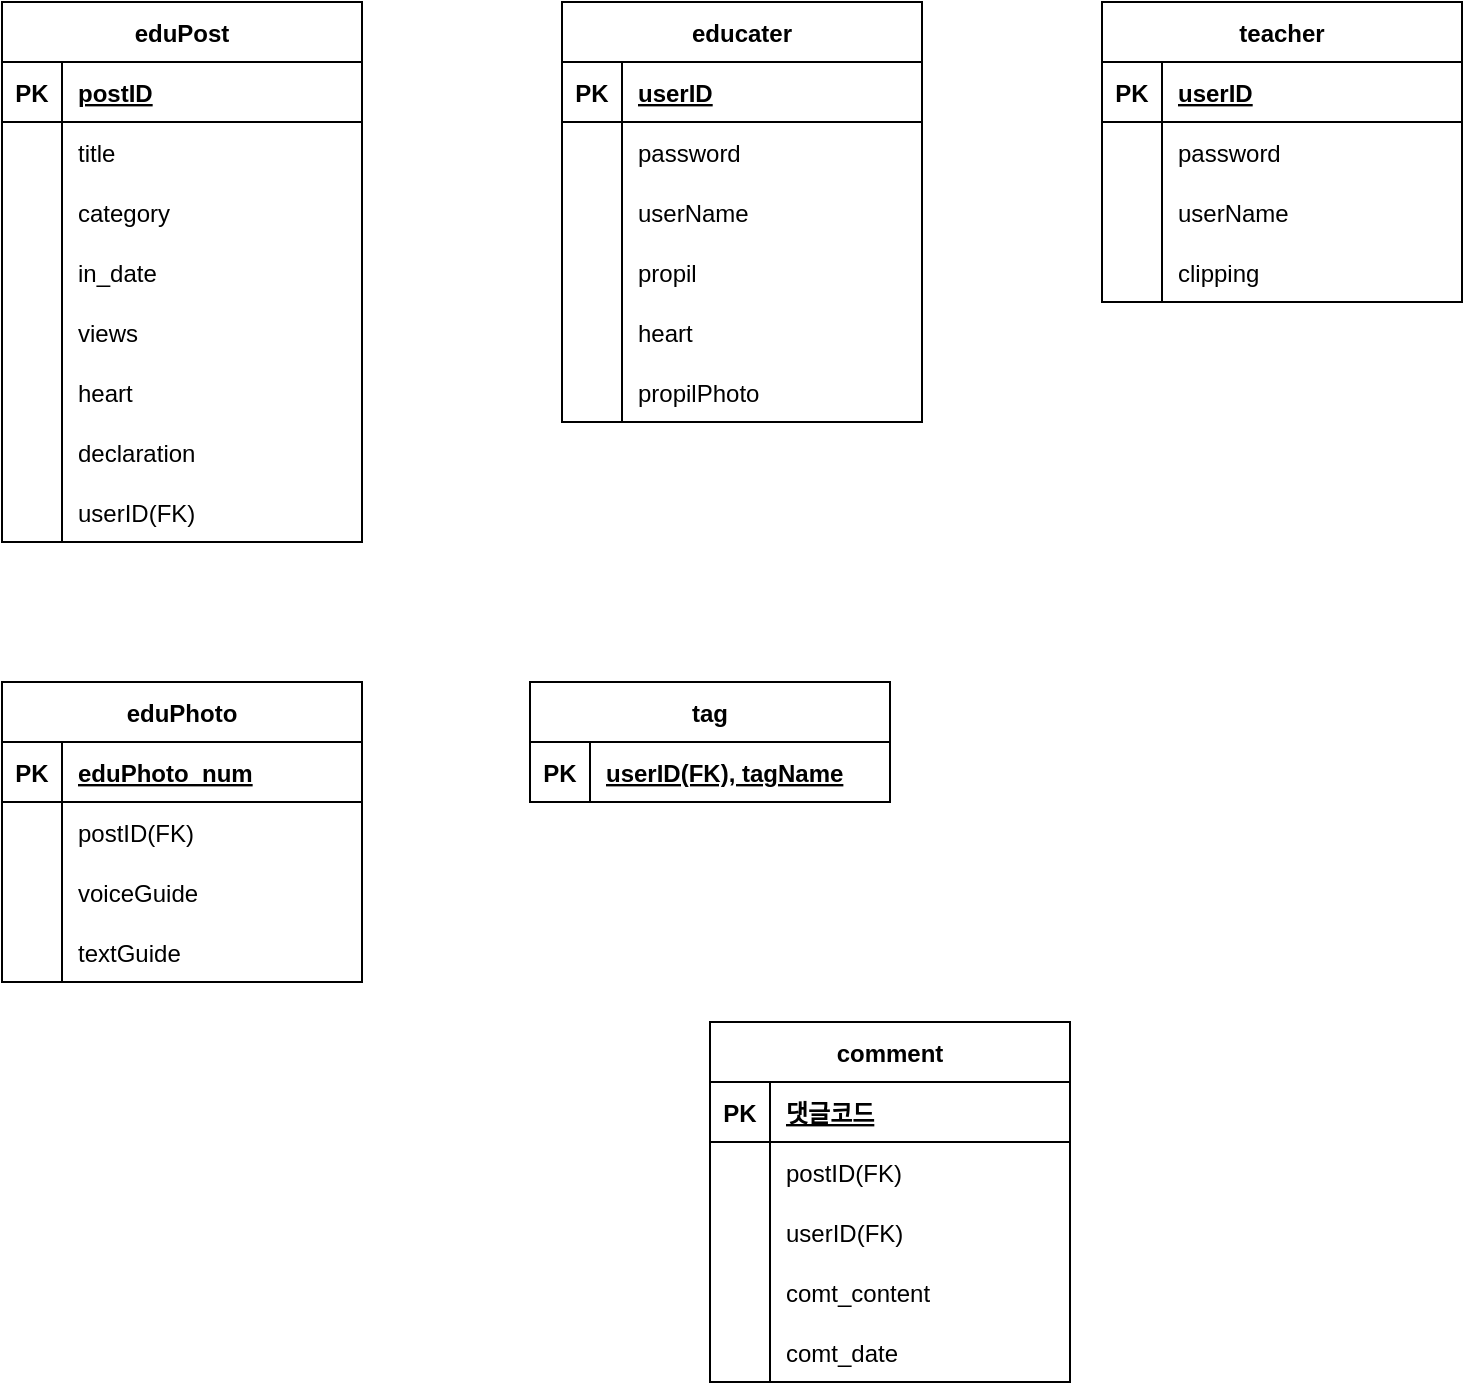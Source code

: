 <mxfile version="20.8.1" type="github"><diagram id="uG7nMegNJ6Ehwh9qvUP8" name="페이지-1"><mxGraphModel dx="606" dy="388" grid="1" gridSize="10" guides="1" tooltips="1" connect="1" arrows="1" fold="1" page="1" pageScale="1" pageWidth="827" pageHeight="1169" math="0" shadow="0"><root><mxCell id="0"/><mxCell id="1" parent="0"/><object label="eduPost" 조회수="" 하트="" id="Fn5RfGsv-nMHYgzgg0Gg-1"><mxCell style="shape=table;startSize=30;container=1;collapsible=1;childLayout=tableLayout;fixedRows=1;rowLines=0;fontStyle=1;align=center;resizeLast=1;" parent="1" vertex="1"><mxGeometry x="40" y="40" width="180" height="270" as="geometry"><mxRectangle x="230" y="180" width="70" height="30" as="alternateBounds"/></mxGeometry></mxCell></object><mxCell id="Fn5RfGsv-nMHYgzgg0Gg-2" value="" style="shape=tableRow;horizontal=0;startSize=0;swimlaneHead=0;swimlaneBody=0;fillColor=none;collapsible=0;dropTarget=0;points=[[0,0.5],[1,0.5]];portConstraint=eastwest;top=0;left=0;right=0;bottom=1;" parent="Fn5RfGsv-nMHYgzgg0Gg-1" vertex="1"><mxGeometry y="30" width="180" height="30" as="geometry"/></mxCell><mxCell id="Fn5RfGsv-nMHYgzgg0Gg-3" value="PK" style="shape=partialRectangle;connectable=0;fillColor=none;top=0;left=0;bottom=0;right=0;fontStyle=1;overflow=hidden;" parent="Fn5RfGsv-nMHYgzgg0Gg-2" vertex="1"><mxGeometry width="30" height="30" as="geometry"><mxRectangle width="30" height="30" as="alternateBounds"/></mxGeometry></mxCell><mxCell id="Fn5RfGsv-nMHYgzgg0Gg-4" value="postID" style="shape=partialRectangle;connectable=0;fillColor=none;top=0;left=0;bottom=0;right=0;align=left;spacingLeft=6;fontStyle=5;overflow=hidden;" parent="Fn5RfGsv-nMHYgzgg0Gg-2" vertex="1"><mxGeometry x="30" width="150" height="30" as="geometry"><mxRectangle width="150" height="30" as="alternateBounds"/></mxGeometry></mxCell><mxCell id="Fn5RfGsv-nMHYgzgg0Gg-5" value="" style="shape=tableRow;horizontal=0;startSize=0;swimlaneHead=0;swimlaneBody=0;fillColor=none;collapsible=0;dropTarget=0;points=[[0,0.5],[1,0.5]];portConstraint=eastwest;top=0;left=0;right=0;bottom=0;" parent="Fn5RfGsv-nMHYgzgg0Gg-1" vertex="1"><mxGeometry y="60" width="180" height="30" as="geometry"/></mxCell><mxCell id="Fn5RfGsv-nMHYgzgg0Gg-6" value="" style="shape=partialRectangle;connectable=0;fillColor=none;top=0;left=0;bottom=0;right=0;editable=1;overflow=hidden;" parent="Fn5RfGsv-nMHYgzgg0Gg-5" vertex="1"><mxGeometry width="30" height="30" as="geometry"><mxRectangle width="30" height="30" as="alternateBounds"/></mxGeometry></mxCell><mxCell id="Fn5RfGsv-nMHYgzgg0Gg-7" value="title" style="shape=partialRectangle;connectable=0;fillColor=none;top=0;left=0;bottom=0;right=0;align=left;spacingLeft=6;overflow=hidden;" parent="Fn5RfGsv-nMHYgzgg0Gg-5" vertex="1"><mxGeometry x="30" width="150" height="30" as="geometry"><mxRectangle width="150" height="30" as="alternateBounds"/></mxGeometry></mxCell><mxCell id="Fn5RfGsv-nMHYgzgg0Gg-8" value="" style="shape=tableRow;horizontal=0;startSize=0;swimlaneHead=0;swimlaneBody=0;fillColor=none;collapsible=0;dropTarget=0;points=[[0,0.5],[1,0.5]];portConstraint=eastwest;top=0;left=0;right=0;bottom=0;" parent="Fn5RfGsv-nMHYgzgg0Gg-1" vertex="1"><mxGeometry y="90" width="180" height="30" as="geometry"/></mxCell><mxCell id="Fn5RfGsv-nMHYgzgg0Gg-9" value="" style="shape=partialRectangle;connectable=0;fillColor=none;top=0;left=0;bottom=0;right=0;editable=1;overflow=hidden;" parent="Fn5RfGsv-nMHYgzgg0Gg-8" vertex="1"><mxGeometry width="30" height="30" as="geometry"><mxRectangle width="30" height="30" as="alternateBounds"/></mxGeometry></mxCell><mxCell id="Fn5RfGsv-nMHYgzgg0Gg-10" value="category" style="shape=partialRectangle;connectable=0;fillColor=none;top=0;left=0;bottom=0;right=0;align=left;spacingLeft=6;overflow=hidden;" parent="Fn5RfGsv-nMHYgzgg0Gg-8" vertex="1"><mxGeometry x="30" width="150" height="30" as="geometry"><mxRectangle width="150" height="30" as="alternateBounds"/></mxGeometry></mxCell><mxCell id="Fn5RfGsv-nMHYgzgg0Gg-11" value="" style="shape=tableRow;horizontal=0;startSize=0;swimlaneHead=0;swimlaneBody=0;fillColor=none;collapsible=0;dropTarget=0;points=[[0,0.5],[1,0.5]];portConstraint=eastwest;top=0;left=0;right=0;bottom=0;" parent="Fn5RfGsv-nMHYgzgg0Gg-1" vertex="1"><mxGeometry y="120" width="180" height="30" as="geometry"/></mxCell><mxCell id="Fn5RfGsv-nMHYgzgg0Gg-12" value="" style="shape=partialRectangle;connectable=0;fillColor=none;top=0;left=0;bottom=0;right=0;editable=1;overflow=hidden;" parent="Fn5RfGsv-nMHYgzgg0Gg-11" vertex="1"><mxGeometry width="30" height="30" as="geometry"><mxRectangle width="30" height="30" as="alternateBounds"/></mxGeometry></mxCell><mxCell id="Fn5RfGsv-nMHYgzgg0Gg-13" value="in_date" style="shape=partialRectangle;connectable=0;fillColor=none;top=0;left=0;bottom=0;right=0;align=left;spacingLeft=6;overflow=hidden;" parent="Fn5RfGsv-nMHYgzgg0Gg-11" vertex="1"><mxGeometry x="30" width="150" height="30" as="geometry"><mxRectangle width="150" height="30" as="alternateBounds"/></mxGeometry></mxCell><mxCell id="Fn5RfGsv-nMHYgzgg0Gg-14" value="" style="shape=tableRow;horizontal=0;startSize=0;swimlaneHead=0;swimlaneBody=0;fillColor=none;collapsible=0;dropTarget=0;points=[[0,0.5],[1,0.5]];portConstraint=eastwest;top=0;left=0;right=0;bottom=0;" parent="Fn5RfGsv-nMHYgzgg0Gg-1" vertex="1"><mxGeometry y="150" width="180" height="30" as="geometry"/></mxCell><mxCell id="Fn5RfGsv-nMHYgzgg0Gg-15" value="" style="shape=partialRectangle;connectable=0;fillColor=none;top=0;left=0;bottom=0;right=0;editable=1;overflow=hidden;" parent="Fn5RfGsv-nMHYgzgg0Gg-14" vertex="1"><mxGeometry width="30" height="30" as="geometry"><mxRectangle width="30" height="30" as="alternateBounds"/></mxGeometry></mxCell><mxCell id="Fn5RfGsv-nMHYgzgg0Gg-16" value="views" style="shape=partialRectangle;connectable=0;fillColor=none;top=0;left=0;bottom=0;right=0;align=left;spacingLeft=6;overflow=hidden;" parent="Fn5RfGsv-nMHYgzgg0Gg-14" vertex="1"><mxGeometry x="30" width="150" height="30" as="geometry"><mxRectangle width="150" height="30" as="alternateBounds"/></mxGeometry></mxCell><mxCell id="Fn5RfGsv-nMHYgzgg0Gg-17" value="" style="shape=tableRow;horizontal=0;startSize=0;swimlaneHead=0;swimlaneBody=0;fillColor=none;collapsible=0;dropTarget=0;points=[[0,0.5],[1,0.5]];portConstraint=eastwest;top=0;left=0;right=0;bottom=0;" parent="Fn5RfGsv-nMHYgzgg0Gg-1" vertex="1"><mxGeometry y="180" width="180" height="30" as="geometry"/></mxCell><mxCell id="Fn5RfGsv-nMHYgzgg0Gg-18" value="" style="shape=partialRectangle;connectable=0;fillColor=none;top=0;left=0;bottom=0;right=0;editable=1;overflow=hidden;" parent="Fn5RfGsv-nMHYgzgg0Gg-17" vertex="1"><mxGeometry width="30" height="30" as="geometry"><mxRectangle width="30" height="30" as="alternateBounds"/></mxGeometry></mxCell><mxCell id="Fn5RfGsv-nMHYgzgg0Gg-19" value="heart" style="shape=partialRectangle;connectable=0;fillColor=none;top=0;left=0;bottom=0;right=0;align=left;spacingLeft=6;overflow=hidden;" parent="Fn5RfGsv-nMHYgzgg0Gg-17" vertex="1"><mxGeometry x="30" width="150" height="30" as="geometry"><mxRectangle width="150" height="30" as="alternateBounds"/></mxGeometry></mxCell><mxCell id="Fn5RfGsv-nMHYgzgg0Gg-20" value="" style="shape=tableRow;horizontal=0;startSize=0;swimlaneHead=0;swimlaneBody=0;fillColor=none;collapsible=0;dropTarget=0;points=[[0,0.5],[1,0.5]];portConstraint=eastwest;top=0;left=0;right=0;bottom=0;" parent="Fn5RfGsv-nMHYgzgg0Gg-1" vertex="1"><mxGeometry y="210" width="180" height="30" as="geometry"/></mxCell><mxCell id="Fn5RfGsv-nMHYgzgg0Gg-21" value="" style="shape=partialRectangle;connectable=0;fillColor=none;top=0;left=0;bottom=0;right=0;editable=1;overflow=hidden;" parent="Fn5RfGsv-nMHYgzgg0Gg-20" vertex="1"><mxGeometry width="30" height="30" as="geometry"><mxRectangle width="30" height="30" as="alternateBounds"/></mxGeometry></mxCell><mxCell id="Fn5RfGsv-nMHYgzgg0Gg-22" value="declaration" style="shape=partialRectangle;connectable=0;fillColor=none;top=0;left=0;bottom=0;right=0;align=left;spacingLeft=6;overflow=hidden;" parent="Fn5RfGsv-nMHYgzgg0Gg-20" vertex="1"><mxGeometry x="30" width="150" height="30" as="geometry"><mxRectangle width="150" height="30" as="alternateBounds"/></mxGeometry></mxCell><mxCell id="Fn5RfGsv-nMHYgzgg0Gg-23" value="" style="shape=tableRow;horizontal=0;startSize=0;swimlaneHead=0;swimlaneBody=0;fillColor=none;collapsible=0;dropTarget=0;points=[[0,0.5],[1,0.5]];portConstraint=eastwest;top=0;left=0;right=0;bottom=0;" parent="Fn5RfGsv-nMHYgzgg0Gg-1" vertex="1"><mxGeometry y="240" width="180" height="30" as="geometry"/></mxCell><mxCell id="Fn5RfGsv-nMHYgzgg0Gg-24" value="" style="shape=partialRectangle;connectable=0;fillColor=none;top=0;left=0;bottom=0;right=0;editable=1;overflow=hidden;" parent="Fn5RfGsv-nMHYgzgg0Gg-23" vertex="1"><mxGeometry width="30" height="30" as="geometry"><mxRectangle width="30" height="30" as="alternateBounds"/></mxGeometry></mxCell><mxCell id="Fn5RfGsv-nMHYgzgg0Gg-25" value="userID(FK)" style="shape=partialRectangle;connectable=0;fillColor=none;top=0;left=0;bottom=0;right=0;align=left;spacingLeft=6;overflow=hidden;" parent="Fn5RfGsv-nMHYgzgg0Gg-23" vertex="1"><mxGeometry x="30" width="150" height="30" as="geometry"><mxRectangle width="150" height="30" as="alternateBounds"/></mxGeometry></mxCell><mxCell id="Fn5RfGsv-nMHYgzgg0Gg-26" value="eduPhoto" style="shape=table;startSize=30;container=1;collapsible=1;childLayout=tableLayout;fixedRows=1;rowLines=0;fontStyle=1;align=center;resizeLast=1;" parent="1" vertex="1"><mxGeometry x="40" y="380" width="180" height="150" as="geometry"/></mxCell><mxCell id="Fn5RfGsv-nMHYgzgg0Gg-27" value="" style="shape=tableRow;horizontal=0;startSize=0;swimlaneHead=0;swimlaneBody=0;fillColor=none;collapsible=0;dropTarget=0;points=[[0,0.5],[1,0.5]];portConstraint=eastwest;top=0;left=0;right=0;bottom=1;" parent="Fn5RfGsv-nMHYgzgg0Gg-26" vertex="1"><mxGeometry y="30" width="180" height="30" as="geometry"/></mxCell><mxCell id="Fn5RfGsv-nMHYgzgg0Gg-28" value="PK" style="shape=partialRectangle;connectable=0;fillColor=none;top=0;left=0;bottom=0;right=0;fontStyle=1;overflow=hidden;" parent="Fn5RfGsv-nMHYgzgg0Gg-27" vertex="1"><mxGeometry width="30" height="30" as="geometry"><mxRectangle width="30" height="30" as="alternateBounds"/></mxGeometry></mxCell><mxCell id="Fn5RfGsv-nMHYgzgg0Gg-29" value="eduPhoto_num" style="shape=partialRectangle;connectable=0;fillColor=none;top=0;left=0;bottom=0;right=0;align=left;spacingLeft=6;fontStyle=5;overflow=hidden;" parent="Fn5RfGsv-nMHYgzgg0Gg-27" vertex="1"><mxGeometry x="30" width="150" height="30" as="geometry"><mxRectangle width="150" height="30" as="alternateBounds"/></mxGeometry></mxCell><mxCell id="Fn5RfGsv-nMHYgzgg0Gg-30" value="" style="shape=tableRow;horizontal=0;startSize=0;swimlaneHead=0;swimlaneBody=0;fillColor=none;collapsible=0;dropTarget=0;points=[[0,0.5],[1,0.5]];portConstraint=eastwest;top=0;left=0;right=0;bottom=0;" parent="Fn5RfGsv-nMHYgzgg0Gg-26" vertex="1"><mxGeometry y="60" width="180" height="30" as="geometry"/></mxCell><mxCell id="Fn5RfGsv-nMHYgzgg0Gg-31" value="" style="shape=partialRectangle;connectable=0;fillColor=none;top=0;left=0;bottom=0;right=0;editable=1;overflow=hidden;" parent="Fn5RfGsv-nMHYgzgg0Gg-30" vertex="1"><mxGeometry width="30" height="30" as="geometry"><mxRectangle width="30" height="30" as="alternateBounds"/></mxGeometry></mxCell><mxCell id="Fn5RfGsv-nMHYgzgg0Gg-32" value="postID(FK)" style="shape=partialRectangle;connectable=0;fillColor=none;top=0;left=0;bottom=0;right=0;align=left;spacingLeft=6;overflow=hidden;" parent="Fn5RfGsv-nMHYgzgg0Gg-30" vertex="1"><mxGeometry x="30" width="150" height="30" as="geometry"><mxRectangle width="150" height="30" as="alternateBounds"/></mxGeometry></mxCell><mxCell id="Fn5RfGsv-nMHYgzgg0Gg-33" value="" style="shape=tableRow;horizontal=0;startSize=0;swimlaneHead=0;swimlaneBody=0;fillColor=none;collapsible=0;dropTarget=0;points=[[0,0.5],[1,0.5]];portConstraint=eastwest;top=0;left=0;right=0;bottom=0;" parent="Fn5RfGsv-nMHYgzgg0Gg-26" vertex="1"><mxGeometry y="90" width="180" height="30" as="geometry"/></mxCell><mxCell id="Fn5RfGsv-nMHYgzgg0Gg-34" value="" style="shape=partialRectangle;connectable=0;fillColor=none;top=0;left=0;bottom=0;right=0;editable=1;overflow=hidden;" parent="Fn5RfGsv-nMHYgzgg0Gg-33" vertex="1"><mxGeometry width="30" height="30" as="geometry"><mxRectangle width="30" height="30" as="alternateBounds"/></mxGeometry></mxCell><mxCell id="Fn5RfGsv-nMHYgzgg0Gg-35" value="voiceGuide" style="shape=partialRectangle;connectable=0;fillColor=none;top=0;left=0;bottom=0;right=0;align=left;spacingLeft=6;overflow=hidden;" parent="Fn5RfGsv-nMHYgzgg0Gg-33" vertex="1"><mxGeometry x="30" width="150" height="30" as="geometry"><mxRectangle width="150" height="30" as="alternateBounds"/></mxGeometry></mxCell><mxCell id="Fn5RfGsv-nMHYgzgg0Gg-36" value="" style="shape=tableRow;horizontal=0;startSize=0;swimlaneHead=0;swimlaneBody=0;fillColor=none;collapsible=0;dropTarget=0;points=[[0,0.5],[1,0.5]];portConstraint=eastwest;top=0;left=0;right=0;bottom=0;" parent="Fn5RfGsv-nMHYgzgg0Gg-26" vertex="1"><mxGeometry y="120" width="180" height="30" as="geometry"/></mxCell><mxCell id="Fn5RfGsv-nMHYgzgg0Gg-37" value="" style="shape=partialRectangle;connectable=0;fillColor=none;top=0;left=0;bottom=0;right=0;editable=1;overflow=hidden;" parent="Fn5RfGsv-nMHYgzgg0Gg-36" vertex="1"><mxGeometry width="30" height="30" as="geometry"><mxRectangle width="30" height="30" as="alternateBounds"/></mxGeometry></mxCell><mxCell id="Fn5RfGsv-nMHYgzgg0Gg-38" value="textGuide" style="shape=partialRectangle;connectable=0;fillColor=none;top=0;left=0;bottom=0;right=0;align=left;spacingLeft=6;overflow=hidden;" parent="Fn5RfGsv-nMHYgzgg0Gg-36" vertex="1"><mxGeometry x="30" width="150" height="30" as="geometry"><mxRectangle width="150" height="30" as="alternateBounds"/></mxGeometry></mxCell><mxCell id="Fn5RfGsv-nMHYgzgg0Gg-39" value="teacher" style="shape=table;startSize=30;container=1;collapsible=1;childLayout=tableLayout;fixedRows=1;rowLines=0;fontStyle=1;align=center;resizeLast=1;" parent="1" vertex="1"><mxGeometry x="590" y="40" width="180" height="150" as="geometry"/></mxCell><mxCell id="Fn5RfGsv-nMHYgzgg0Gg-40" value="" style="shape=tableRow;horizontal=0;startSize=0;swimlaneHead=0;swimlaneBody=0;fillColor=none;collapsible=0;dropTarget=0;points=[[0,0.5],[1,0.5]];portConstraint=eastwest;top=0;left=0;right=0;bottom=1;" parent="Fn5RfGsv-nMHYgzgg0Gg-39" vertex="1"><mxGeometry y="30" width="180" height="30" as="geometry"/></mxCell><mxCell id="Fn5RfGsv-nMHYgzgg0Gg-41" value="PK" style="shape=partialRectangle;connectable=0;fillColor=none;top=0;left=0;bottom=0;right=0;fontStyle=1;overflow=hidden;" parent="Fn5RfGsv-nMHYgzgg0Gg-40" vertex="1"><mxGeometry width="30" height="30" as="geometry"><mxRectangle width="30" height="30" as="alternateBounds"/></mxGeometry></mxCell><mxCell id="Fn5RfGsv-nMHYgzgg0Gg-42" value="userID" style="shape=partialRectangle;connectable=0;fillColor=none;top=0;left=0;bottom=0;right=0;align=left;spacingLeft=6;fontStyle=5;overflow=hidden;" parent="Fn5RfGsv-nMHYgzgg0Gg-40" vertex="1"><mxGeometry x="30" width="150" height="30" as="geometry"><mxRectangle width="150" height="30" as="alternateBounds"/></mxGeometry></mxCell><mxCell id="Fn5RfGsv-nMHYgzgg0Gg-43" value="" style="shape=tableRow;horizontal=0;startSize=0;swimlaneHead=0;swimlaneBody=0;fillColor=none;collapsible=0;dropTarget=0;points=[[0,0.5],[1,0.5]];portConstraint=eastwest;top=0;left=0;right=0;bottom=0;" parent="Fn5RfGsv-nMHYgzgg0Gg-39" vertex="1"><mxGeometry y="60" width="180" height="30" as="geometry"/></mxCell><mxCell id="Fn5RfGsv-nMHYgzgg0Gg-44" value="" style="shape=partialRectangle;connectable=0;fillColor=none;top=0;left=0;bottom=0;right=0;editable=1;overflow=hidden;" parent="Fn5RfGsv-nMHYgzgg0Gg-43" vertex="1"><mxGeometry width="30" height="30" as="geometry"><mxRectangle width="30" height="30" as="alternateBounds"/></mxGeometry></mxCell><mxCell id="Fn5RfGsv-nMHYgzgg0Gg-45" value="password" style="shape=partialRectangle;connectable=0;fillColor=none;top=0;left=0;bottom=0;right=0;align=left;spacingLeft=6;overflow=hidden;" parent="Fn5RfGsv-nMHYgzgg0Gg-43" vertex="1"><mxGeometry x="30" width="150" height="30" as="geometry"><mxRectangle width="150" height="30" as="alternateBounds"/></mxGeometry></mxCell><mxCell id="Fn5RfGsv-nMHYgzgg0Gg-46" value="" style="shape=tableRow;horizontal=0;startSize=0;swimlaneHead=0;swimlaneBody=0;fillColor=none;collapsible=0;dropTarget=0;points=[[0,0.5],[1,0.5]];portConstraint=eastwest;top=0;left=0;right=0;bottom=0;" parent="Fn5RfGsv-nMHYgzgg0Gg-39" vertex="1"><mxGeometry y="90" width="180" height="30" as="geometry"/></mxCell><mxCell id="Fn5RfGsv-nMHYgzgg0Gg-47" value="" style="shape=partialRectangle;connectable=0;fillColor=none;top=0;left=0;bottom=0;right=0;editable=1;overflow=hidden;" parent="Fn5RfGsv-nMHYgzgg0Gg-46" vertex="1"><mxGeometry width="30" height="30" as="geometry"><mxRectangle width="30" height="30" as="alternateBounds"/></mxGeometry></mxCell><mxCell id="Fn5RfGsv-nMHYgzgg0Gg-48" value="userName" style="shape=partialRectangle;connectable=0;fillColor=none;top=0;left=0;bottom=0;right=0;align=left;spacingLeft=6;overflow=hidden;" parent="Fn5RfGsv-nMHYgzgg0Gg-46" vertex="1"><mxGeometry x="30" width="150" height="30" as="geometry"><mxRectangle width="150" height="30" as="alternateBounds"/></mxGeometry></mxCell><mxCell id="Fn5RfGsv-nMHYgzgg0Gg-49" value="" style="shape=tableRow;horizontal=0;startSize=0;swimlaneHead=0;swimlaneBody=0;fillColor=none;collapsible=0;dropTarget=0;points=[[0,0.5],[1,0.5]];portConstraint=eastwest;top=0;left=0;right=0;bottom=0;" parent="Fn5RfGsv-nMHYgzgg0Gg-39" vertex="1"><mxGeometry y="120" width="180" height="30" as="geometry"/></mxCell><mxCell id="Fn5RfGsv-nMHYgzgg0Gg-50" value="" style="shape=partialRectangle;connectable=0;fillColor=none;top=0;left=0;bottom=0;right=0;editable=1;overflow=hidden;" parent="Fn5RfGsv-nMHYgzgg0Gg-49" vertex="1"><mxGeometry width="30" height="30" as="geometry"><mxRectangle width="30" height="30" as="alternateBounds"/></mxGeometry></mxCell><mxCell id="Fn5RfGsv-nMHYgzgg0Gg-51" value="clipping" style="shape=partialRectangle;connectable=0;fillColor=none;top=0;left=0;bottom=0;right=0;align=left;spacingLeft=6;overflow=hidden;" parent="Fn5RfGsv-nMHYgzgg0Gg-49" vertex="1"><mxGeometry x="30" width="150" height="30" as="geometry"><mxRectangle width="150" height="30" as="alternateBounds"/></mxGeometry></mxCell><mxCell id="Fn5RfGsv-nMHYgzgg0Gg-52" value="educater" style="shape=table;startSize=30;container=1;collapsible=1;childLayout=tableLayout;fixedRows=1;rowLines=0;fontStyle=1;align=center;resizeLast=1;" parent="1" vertex="1"><mxGeometry x="320" y="40" width="180" height="210" as="geometry"/></mxCell><mxCell id="Fn5RfGsv-nMHYgzgg0Gg-53" value="" style="shape=tableRow;horizontal=0;startSize=0;swimlaneHead=0;swimlaneBody=0;fillColor=none;collapsible=0;dropTarget=0;points=[[0,0.5],[1,0.5]];portConstraint=eastwest;top=0;left=0;right=0;bottom=1;" parent="Fn5RfGsv-nMHYgzgg0Gg-52" vertex="1"><mxGeometry y="30" width="180" height="30" as="geometry"/></mxCell><mxCell id="Fn5RfGsv-nMHYgzgg0Gg-54" value="PK" style="shape=partialRectangle;connectable=0;fillColor=none;top=0;left=0;bottom=0;right=0;fontStyle=1;overflow=hidden;" parent="Fn5RfGsv-nMHYgzgg0Gg-53" vertex="1"><mxGeometry width="30" height="30" as="geometry"><mxRectangle width="30" height="30" as="alternateBounds"/></mxGeometry></mxCell><mxCell id="Fn5RfGsv-nMHYgzgg0Gg-55" value="userID" style="shape=partialRectangle;connectable=0;fillColor=none;top=0;left=0;bottom=0;right=0;align=left;spacingLeft=6;fontStyle=5;overflow=hidden;" parent="Fn5RfGsv-nMHYgzgg0Gg-53" vertex="1"><mxGeometry x="30" width="150" height="30" as="geometry"><mxRectangle width="150" height="30" as="alternateBounds"/></mxGeometry></mxCell><mxCell id="Fn5RfGsv-nMHYgzgg0Gg-56" value="" style="shape=tableRow;horizontal=0;startSize=0;swimlaneHead=0;swimlaneBody=0;fillColor=none;collapsible=0;dropTarget=0;points=[[0,0.5],[1,0.5]];portConstraint=eastwest;top=0;left=0;right=0;bottom=0;" parent="Fn5RfGsv-nMHYgzgg0Gg-52" vertex="1"><mxGeometry y="60" width="180" height="30" as="geometry"/></mxCell><mxCell id="Fn5RfGsv-nMHYgzgg0Gg-57" value="" style="shape=partialRectangle;connectable=0;fillColor=none;top=0;left=0;bottom=0;right=0;editable=1;overflow=hidden;" parent="Fn5RfGsv-nMHYgzgg0Gg-56" vertex="1"><mxGeometry width="30" height="30" as="geometry"><mxRectangle width="30" height="30" as="alternateBounds"/></mxGeometry></mxCell><mxCell id="Fn5RfGsv-nMHYgzgg0Gg-58" value="password" style="shape=partialRectangle;connectable=0;fillColor=none;top=0;left=0;bottom=0;right=0;align=left;spacingLeft=6;overflow=hidden;" parent="Fn5RfGsv-nMHYgzgg0Gg-56" vertex="1"><mxGeometry x="30" width="150" height="30" as="geometry"><mxRectangle width="150" height="30" as="alternateBounds"/></mxGeometry></mxCell><mxCell id="Fn5RfGsv-nMHYgzgg0Gg-59" value="" style="shape=tableRow;horizontal=0;startSize=0;swimlaneHead=0;swimlaneBody=0;fillColor=none;collapsible=0;dropTarget=0;points=[[0,0.5],[1,0.5]];portConstraint=eastwest;top=0;left=0;right=0;bottom=0;" parent="Fn5RfGsv-nMHYgzgg0Gg-52" vertex="1"><mxGeometry y="90" width="180" height="30" as="geometry"/></mxCell><mxCell id="Fn5RfGsv-nMHYgzgg0Gg-60" value="" style="shape=partialRectangle;connectable=0;fillColor=none;top=0;left=0;bottom=0;right=0;editable=1;overflow=hidden;" parent="Fn5RfGsv-nMHYgzgg0Gg-59" vertex="1"><mxGeometry width="30" height="30" as="geometry"><mxRectangle width="30" height="30" as="alternateBounds"/></mxGeometry></mxCell><mxCell id="Fn5RfGsv-nMHYgzgg0Gg-61" value="userName" style="shape=partialRectangle;connectable=0;fillColor=none;top=0;left=0;bottom=0;right=0;align=left;spacingLeft=6;overflow=hidden;" parent="Fn5RfGsv-nMHYgzgg0Gg-59" vertex="1"><mxGeometry x="30" width="150" height="30" as="geometry"><mxRectangle width="150" height="30" as="alternateBounds"/></mxGeometry></mxCell><mxCell id="Fn5RfGsv-nMHYgzgg0Gg-62" value="" style="shape=tableRow;horizontal=0;startSize=0;swimlaneHead=0;swimlaneBody=0;fillColor=none;collapsible=0;dropTarget=0;points=[[0,0.5],[1,0.5]];portConstraint=eastwest;top=0;left=0;right=0;bottom=0;" parent="Fn5RfGsv-nMHYgzgg0Gg-52" vertex="1"><mxGeometry y="120" width="180" height="30" as="geometry"/></mxCell><mxCell id="Fn5RfGsv-nMHYgzgg0Gg-63" value="" style="shape=partialRectangle;connectable=0;fillColor=none;top=0;left=0;bottom=0;right=0;editable=1;overflow=hidden;" parent="Fn5RfGsv-nMHYgzgg0Gg-62" vertex="1"><mxGeometry width="30" height="30" as="geometry"><mxRectangle width="30" height="30" as="alternateBounds"/></mxGeometry></mxCell><mxCell id="Fn5RfGsv-nMHYgzgg0Gg-64" value="propil" style="shape=partialRectangle;connectable=0;fillColor=none;top=0;left=0;bottom=0;right=0;align=left;spacingLeft=6;overflow=hidden;" parent="Fn5RfGsv-nMHYgzgg0Gg-62" vertex="1"><mxGeometry x="30" width="150" height="30" as="geometry"><mxRectangle width="150" height="30" as="alternateBounds"/></mxGeometry></mxCell><mxCell id="Fn5RfGsv-nMHYgzgg0Gg-65" value="" style="shape=tableRow;horizontal=0;startSize=0;swimlaneHead=0;swimlaneBody=0;fillColor=none;collapsible=0;dropTarget=0;points=[[0,0.5],[1,0.5]];portConstraint=eastwest;top=0;left=0;right=0;bottom=0;" parent="Fn5RfGsv-nMHYgzgg0Gg-52" vertex="1"><mxGeometry y="150" width="180" height="30" as="geometry"/></mxCell><mxCell id="Fn5RfGsv-nMHYgzgg0Gg-66" value="" style="shape=partialRectangle;connectable=0;fillColor=none;top=0;left=0;bottom=0;right=0;editable=1;overflow=hidden;" parent="Fn5RfGsv-nMHYgzgg0Gg-65" vertex="1"><mxGeometry width="30" height="30" as="geometry"><mxRectangle width="30" height="30" as="alternateBounds"/></mxGeometry></mxCell><mxCell id="Fn5RfGsv-nMHYgzgg0Gg-67" value="heart" style="shape=partialRectangle;connectable=0;fillColor=none;top=0;left=0;bottom=0;right=0;align=left;spacingLeft=6;overflow=hidden;" parent="Fn5RfGsv-nMHYgzgg0Gg-65" vertex="1"><mxGeometry x="30" width="150" height="30" as="geometry"><mxRectangle width="150" height="30" as="alternateBounds"/></mxGeometry></mxCell><mxCell id="Fn5RfGsv-nMHYgzgg0Gg-68" value="" style="shape=tableRow;horizontal=0;startSize=0;swimlaneHead=0;swimlaneBody=0;fillColor=none;collapsible=0;dropTarget=0;points=[[0,0.5],[1,0.5]];portConstraint=eastwest;top=0;left=0;right=0;bottom=0;" parent="Fn5RfGsv-nMHYgzgg0Gg-52" vertex="1"><mxGeometry y="180" width="180" height="30" as="geometry"/></mxCell><mxCell id="Fn5RfGsv-nMHYgzgg0Gg-69" value="" style="shape=partialRectangle;connectable=0;fillColor=none;top=0;left=0;bottom=0;right=0;editable=1;overflow=hidden;" parent="Fn5RfGsv-nMHYgzgg0Gg-68" vertex="1"><mxGeometry width="30" height="30" as="geometry"><mxRectangle width="30" height="30" as="alternateBounds"/></mxGeometry></mxCell><mxCell id="Fn5RfGsv-nMHYgzgg0Gg-70" value="propilPhoto" style="shape=partialRectangle;connectable=0;fillColor=none;top=0;left=0;bottom=0;right=0;align=left;spacingLeft=6;overflow=hidden;" parent="Fn5RfGsv-nMHYgzgg0Gg-68" vertex="1"><mxGeometry x="30" width="150" height="30" as="geometry"><mxRectangle width="150" height="30" as="alternateBounds"/></mxGeometry></mxCell><mxCell id="Fn5RfGsv-nMHYgzgg0Gg-71" value="tag" style="shape=table;startSize=30;container=1;collapsible=1;childLayout=tableLayout;fixedRows=1;rowLines=0;fontStyle=1;align=center;resizeLast=1;" parent="1" vertex="1"><mxGeometry x="304" y="380" width="180" height="60" as="geometry"/></mxCell><mxCell id="Fn5RfGsv-nMHYgzgg0Gg-72" value="" style="shape=tableRow;horizontal=0;startSize=0;swimlaneHead=0;swimlaneBody=0;fillColor=none;collapsible=0;dropTarget=0;points=[[0,0.5],[1,0.5]];portConstraint=eastwest;top=0;left=0;right=0;bottom=1;" parent="Fn5RfGsv-nMHYgzgg0Gg-71" vertex="1"><mxGeometry y="30" width="180" height="30" as="geometry"/></mxCell><mxCell id="Fn5RfGsv-nMHYgzgg0Gg-73" value="PK" style="shape=partialRectangle;connectable=0;fillColor=none;top=0;left=0;bottom=0;right=0;fontStyle=1;overflow=hidden;" parent="Fn5RfGsv-nMHYgzgg0Gg-72" vertex="1"><mxGeometry width="30" height="30" as="geometry"><mxRectangle width="30" height="30" as="alternateBounds"/></mxGeometry></mxCell><mxCell id="Fn5RfGsv-nMHYgzgg0Gg-74" value="userID(FK), tagName" style="shape=partialRectangle;connectable=0;fillColor=none;top=0;left=0;bottom=0;right=0;align=left;spacingLeft=6;fontStyle=5;overflow=hidden;" parent="Fn5RfGsv-nMHYgzgg0Gg-72" vertex="1"><mxGeometry x="30" width="150" height="30" as="geometry"><mxRectangle width="150" height="30" as="alternateBounds"/></mxGeometry></mxCell><mxCell id="Fn5RfGsv-nMHYgzgg0Gg-75" value="comment" style="shape=table;startSize=30;container=1;collapsible=1;childLayout=tableLayout;fixedRows=1;rowLines=0;fontStyle=1;align=center;resizeLast=1;" parent="1" vertex="1"><mxGeometry x="394" y="550" width="180" height="180" as="geometry"/></mxCell><mxCell id="Fn5RfGsv-nMHYgzgg0Gg-76" value="" style="shape=tableRow;horizontal=0;startSize=0;swimlaneHead=0;swimlaneBody=0;fillColor=none;collapsible=0;dropTarget=0;points=[[0,0.5],[1,0.5]];portConstraint=eastwest;top=0;left=0;right=0;bottom=1;" parent="Fn5RfGsv-nMHYgzgg0Gg-75" vertex="1"><mxGeometry y="30" width="180" height="30" as="geometry"/></mxCell><mxCell id="Fn5RfGsv-nMHYgzgg0Gg-77" value="PK" style="shape=partialRectangle;connectable=0;fillColor=none;top=0;left=0;bottom=0;right=0;fontStyle=1;overflow=hidden;" parent="Fn5RfGsv-nMHYgzgg0Gg-76" vertex="1"><mxGeometry width="30" height="30" as="geometry"><mxRectangle width="30" height="30" as="alternateBounds"/></mxGeometry></mxCell><mxCell id="Fn5RfGsv-nMHYgzgg0Gg-78" value="댓글코드" style="shape=partialRectangle;connectable=0;fillColor=none;top=0;left=0;bottom=0;right=0;align=left;spacingLeft=6;fontStyle=5;overflow=hidden;" parent="Fn5RfGsv-nMHYgzgg0Gg-76" vertex="1"><mxGeometry x="30" width="150" height="30" as="geometry"><mxRectangle width="150" height="30" as="alternateBounds"/></mxGeometry></mxCell><mxCell id="Fn5RfGsv-nMHYgzgg0Gg-79" value="" style="shape=tableRow;horizontal=0;startSize=0;swimlaneHead=0;swimlaneBody=0;fillColor=none;collapsible=0;dropTarget=0;points=[[0,0.5],[1,0.5]];portConstraint=eastwest;top=0;left=0;right=0;bottom=0;" parent="Fn5RfGsv-nMHYgzgg0Gg-75" vertex="1"><mxGeometry y="60" width="180" height="30" as="geometry"/></mxCell><mxCell id="Fn5RfGsv-nMHYgzgg0Gg-80" value="" style="shape=partialRectangle;connectable=0;fillColor=none;top=0;left=0;bottom=0;right=0;editable=1;overflow=hidden;" parent="Fn5RfGsv-nMHYgzgg0Gg-79" vertex="1"><mxGeometry width="30" height="30" as="geometry"><mxRectangle width="30" height="30" as="alternateBounds"/></mxGeometry></mxCell><mxCell id="Fn5RfGsv-nMHYgzgg0Gg-81" value="postID(FK)" style="shape=partialRectangle;connectable=0;fillColor=none;top=0;left=0;bottom=0;right=0;align=left;spacingLeft=6;overflow=hidden;" parent="Fn5RfGsv-nMHYgzgg0Gg-79" vertex="1"><mxGeometry x="30" width="150" height="30" as="geometry"><mxRectangle width="150" height="30" as="alternateBounds"/></mxGeometry></mxCell><mxCell id="Fn5RfGsv-nMHYgzgg0Gg-82" value="" style="shape=tableRow;horizontal=0;startSize=0;swimlaneHead=0;swimlaneBody=0;fillColor=none;collapsible=0;dropTarget=0;points=[[0,0.5],[1,0.5]];portConstraint=eastwest;top=0;left=0;right=0;bottom=0;" parent="Fn5RfGsv-nMHYgzgg0Gg-75" vertex="1"><mxGeometry y="90" width="180" height="30" as="geometry"/></mxCell><mxCell id="Fn5RfGsv-nMHYgzgg0Gg-83" value="" style="shape=partialRectangle;connectable=0;fillColor=none;top=0;left=0;bottom=0;right=0;editable=1;overflow=hidden;" parent="Fn5RfGsv-nMHYgzgg0Gg-82" vertex="1"><mxGeometry width="30" height="30" as="geometry"><mxRectangle width="30" height="30" as="alternateBounds"/></mxGeometry></mxCell><mxCell id="Fn5RfGsv-nMHYgzgg0Gg-84" value="userID(FK)" style="shape=partialRectangle;connectable=0;fillColor=none;top=0;left=0;bottom=0;right=0;align=left;spacingLeft=6;overflow=hidden;" parent="Fn5RfGsv-nMHYgzgg0Gg-82" vertex="1"><mxGeometry x="30" width="150" height="30" as="geometry"><mxRectangle width="150" height="30" as="alternateBounds"/></mxGeometry></mxCell><mxCell id="Fn5RfGsv-nMHYgzgg0Gg-85" value="" style="shape=tableRow;horizontal=0;startSize=0;swimlaneHead=0;swimlaneBody=0;fillColor=none;collapsible=0;dropTarget=0;points=[[0,0.5],[1,0.5]];portConstraint=eastwest;top=0;left=0;right=0;bottom=0;" parent="Fn5RfGsv-nMHYgzgg0Gg-75" vertex="1"><mxGeometry y="120" width="180" height="30" as="geometry"/></mxCell><mxCell id="Fn5RfGsv-nMHYgzgg0Gg-86" value="" style="shape=partialRectangle;connectable=0;fillColor=none;top=0;left=0;bottom=0;right=0;editable=1;overflow=hidden;" parent="Fn5RfGsv-nMHYgzgg0Gg-85" vertex="1"><mxGeometry width="30" height="30" as="geometry"><mxRectangle width="30" height="30" as="alternateBounds"/></mxGeometry></mxCell><mxCell id="Fn5RfGsv-nMHYgzgg0Gg-87" value="comt_content" style="shape=partialRectangle;connectable=0;fillColor=none;top=0;left=0;bottom=0;right=0;align=left;spacingLeft=6;overflow=hidden;" parent="Fn5RfGsv-nMHYgzgg0Gg-85" vertex="1"><mxGeometry x="30" width="150" height="30" as="geometry"><mxRectangle width="150" height="30" as="alternateBounds"/></mxGeometry></mxCell><mxCell id="Fn5RfGsv-nMHYgzgg0Gg-88" value="" style="shape=tableRow;horizontal=0;startSize=0;swimlaneHead=0;swimlaneBody=0;fillColor=none;collapsible=0;dropTarget=0;points=[[0,0.5],[1,0.5]];portConstraint=eastwest;top=0;left=0;right=0;bottom=0;" parent="Fn5RfGsv-nMHYgzgg0Gg-75" vertex="1"><mxGeometry y="150" width="180" height="30" as="geometry"/></mxCell><mxCell id="Fn5RfGsv-nMHYgzgg0Gg-89" value="" style="shape=partialRectangle;connectable=0;fillColor=none;top=0;left=0;bottom=0;right=0;editable=1;overflow=hidden;" parent="Fn5RfGsv-nMHYgzgg0Gg-88" vertex="1"><mxGeometry width="30" height="30" as="geometry"><mxRectangle width="30" height="30" as="alternateBounds"/></mxGeometry></mxCell><mxCell id="Fn5RfGsv-nMHYgzgg0Gg-90" value="comt_date" style="shape=partialRectangle;connectable=0;fillColor=none;top=0;left=0;bottom=0;right=0;align=left;spacingLeft=6;overflow=hidden;" parent="Fn5RfGsv-nMHYgzgg0Gg-88" vertex="1"><mxGeometry x="30" width="150" height="30" as="geometry"><mxRectangle width="150" height="30" as="alternateBounds"/></mxGeometry></mxCell></root></mxGraphModel></diagram></mxfile>